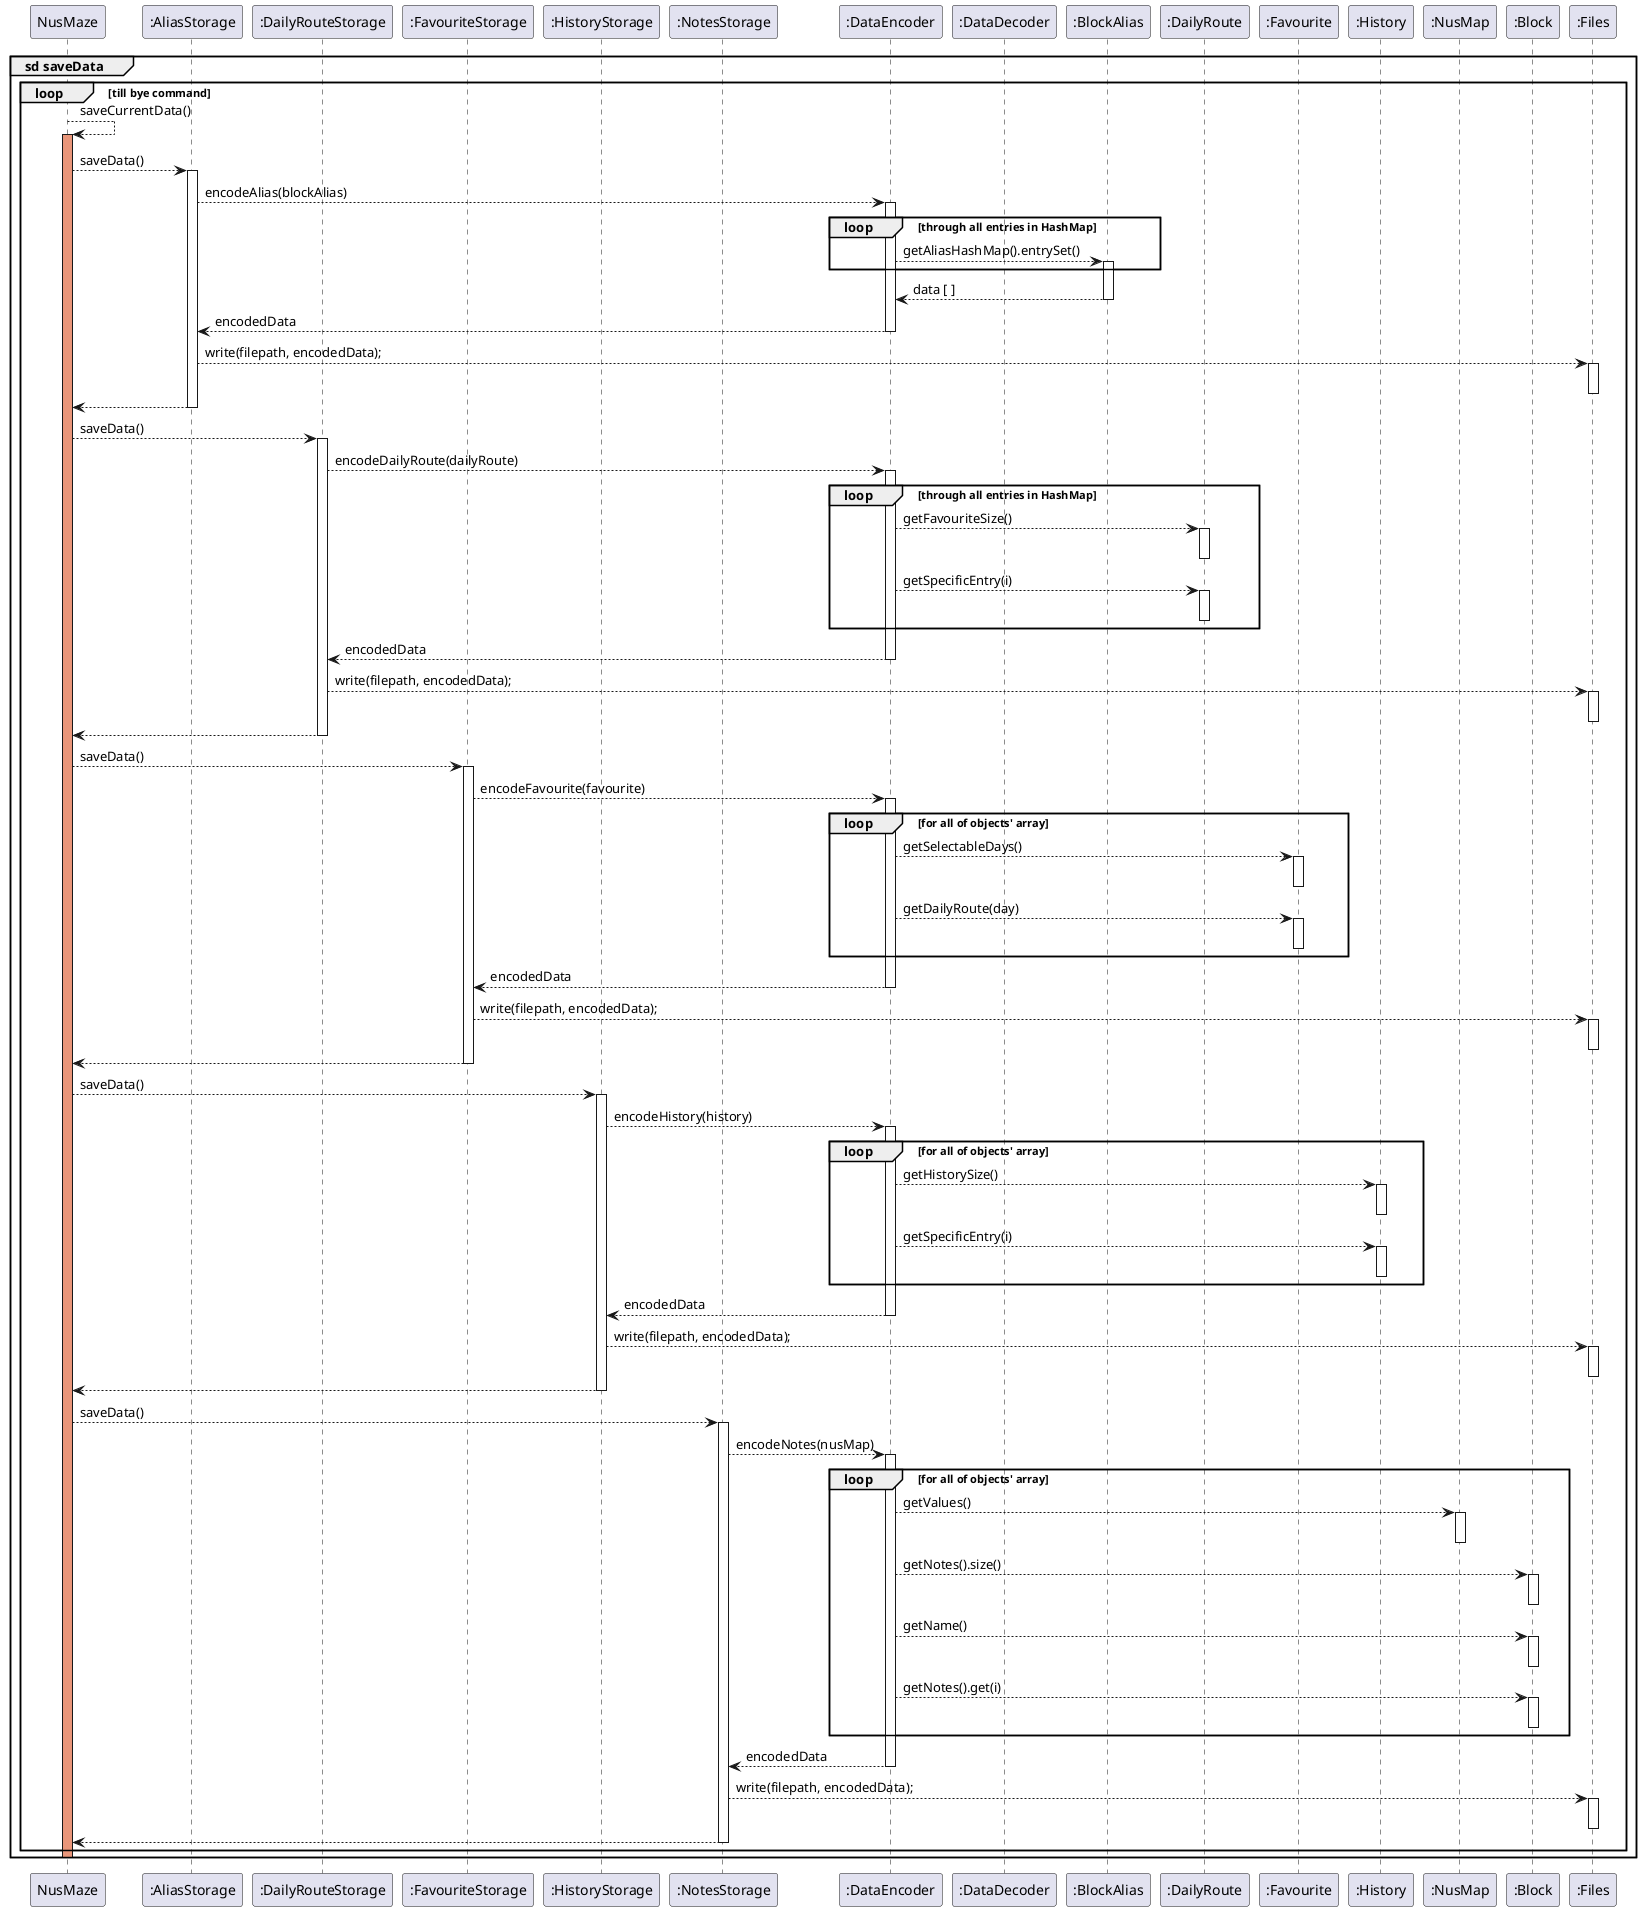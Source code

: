 @startuml
'https://plantuml.com/sequence-diagram

participant NusMaze

participant ":AliasStorage"
participant ":DailyRouteStorage"
participant ":FavouriteStorage"
participant ":HistoryStorage"
participant ":NotesStorage"
participant ":DataEncoder"
participant ":DataDecoder"

participant ":BlockAlias"
participant ":DailyRoute"
participant ":Favourite"
participant ":History"
participant ":NusMap"
participant ":Block"

participant ":Files"


group sd saveData
loop till bye command
    NusMaze --> NusMaze: saveCurrentData()
    activate NusMaze #DarkSalmon

    NusMaze --> ":AliasStorage": saveData()
    activate ":AliasStorage"
    ":AliasStorage" ---> ":DataEncoder": encodeAlias(blockAlias)
    activate ":DataEncoder"
    group loop[through all entries in HashMap]
    ":DataEncoder" ---> ":BlockAlias": getAliasHashMap().entrySet()
    activate ":BlockAlias"
    end
    ":BlockAlias" ---> ":DataEncoder": data [ ]
    deactivate ":BlockAlias"
    ":DataEncoder" ---> ":AliasStorage": encodedData
    deactivate ":DataEncoder"
    ":AliasStorage" ---> ":Files": write(filepath, encodedData);
    activate ":Files"
    deactivate ":Files"
    ":AliasStorage" --> NusMaze
    deactivate ":AliasStorage"

    NusMaze --> ":DailyRouteStorage": saveData()
    activate ":DailyRouteStorage"
    ":DailyRouteStorage" ---> ":DataEncoder": encodeDailyRoute(dailyRoute)
    activate ":DataEncoder"
    group loop[through all entries in HashMap]
        ":DataEncoder" ---> ":DailyRoute": getFavouriteSize()
        activate ":DailyRoute"
        deactivate ":DailyRoute"
        ":DataEncoder" ---> ":DailyRoute": getSpecificEntry(i)
        activate ":DailyRoute"
        deactivate ":DailyRoute"
    end
    ":DataEncoder" ---> ":DailyRouteStorage": encodedData
    deactivate ":DataEncoder"
    ":DailyRouteStorage" ---> ":Files": write(filepath, encodedData);
    activate ":Files"
    deactivate ":Files"
    ":DailyRouteStorage" --> NusMaze
    deactivate ":DailyRouteStorage"

    NusMaze --> ":FavouriteStorage": saveData()
    activate ":FavouriteStorage"
    ":FavouriteStorage" ---> ":DataEncoder": encodeFavourite(favourite)
    activate ":DataEncoder"
    group loop[for all of objects' array]
        ":DataEncoder" ---> ":Favourite": getSelectableDays()
        activate ":Favourite"
        deactivate ":Favourite"
        deactivate ":Favourite"
        ":DataEncoder" ---> ":Favourite": getDailyRoute(day)
        activate ":Favourite"
        deactivate ":Favourite"
    end
    ":DataEncoder" ---> ":FavouriteStorage": encodedData
    deactivate ":DataEncoder"
    ":FavouriteStorage" ---> ":Files": write(filepath, encodedData);
    activate ":Files"
    deactivate ":Files"
    ":FavouriteStorage" --> NusMaze
    deactivate ":FavouriteStorage"

    NusMaze --> ":HistoryStorage": saveData()
    activate ":HistoryStorage"
    ":HistoryStorage" ---> ":DataEncoder": encodeHistory(history)
    activate ":DataEncoder"
    group loop[for all of objects' array]
        ":DataEncoder" ---> ":History": getHistorySize()
        activate ":History"
        deactivate ":History"
        deactivate ":History"
        ":DataEncoder" ---> ":History": getSpecificEntry(i)
        activate ":History"
        deactivate ":History"
    end
    ":DataEncoder" ---> ":HistoryStorage": encodedData
    deactivate ":DataEncoder"
    ":HistoryStorage" ---> ":Files": write(filepath, encodedData);
    activate ":Files"
    deactivate ":Files"
    ":HistoryStorage" --> NusMaze
    deactivate ":HistoryStorage"

    NusMaze --> ":NotesStorage": saveData()
    activate ":NotesStorage"
    ":NotesStorage" ---> ":DataEncoder": encodeNotes(nusMap)
    activate ":DataEncoder"
    group loop[for all of objects' array]
        ":DataEncoder" ---> ":NusMap": getValues()
        activate ":NusMap"
        deactivate ":NusMap"
        ":DataEncoder" ---> ":Block": getNotes().size()
        activate ":Block"
        deactivate ":Block"
        ":DataEncoder" ---> ":Block": getName()
        activate ":Block"
        deactivate ":Block"
        ":DataEncoder" ---> ":Block": getNotes().get(i)
        activate ":Block"
        deactivate ":Block"
    end
    ":DataEncoder" ---> ":NotesStorage": encodedData
    deactivate ":DataEncoder"
    ":NotesStorage" ---> ":Files": write(filepath, encodedData);
    activate ":Files"
    deactivate ":Files"
    ":NotesStorage" --> NusMaze
    deactivate ":NotesStorage"

end

deactivate NusMaze #DarkSalmon
end
@enduml